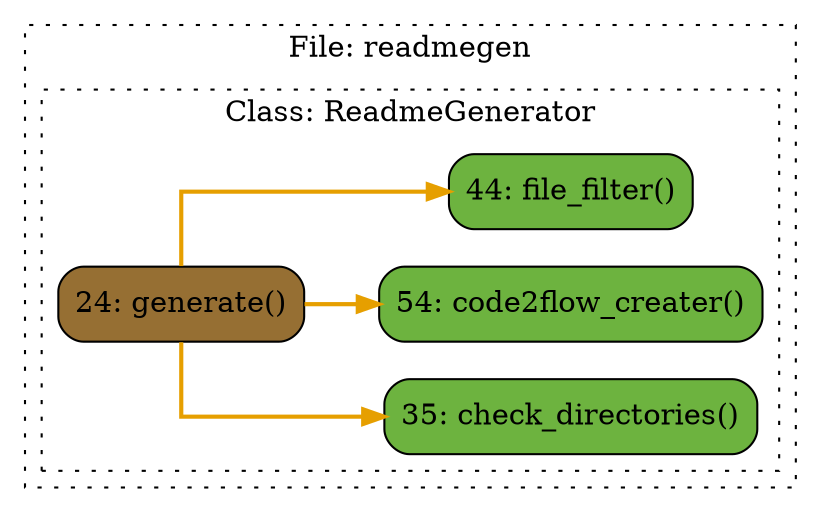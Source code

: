 digraph G {
concentrate=true;
splines="ortho";
rankdir="LR";
node_a5787b8a [label="35: check_directories()" name="readmegen::ReadmeGenerator.check_directories" shape="rect" style="rounded,filled" fillcolor="#6db33f" ];
node_4c1eb9d3 [label="54: code2flow_creater()" name="readmegen::ReadmeGenerator.code2flow_creater" shape="rect" style="rounded,filled" fillcolor="#6db33f" ];
node_c0b3cee3 [label="44: file_filter()" name="readmegen::ReadmeGenerator.file_filter" shape="rect" style="rounded,filled" fillcolor="#6db33f" ];
node_679efac1 [label="24: generate()" name="readmegen::ReadmeGenerator.generate" shape="rect" style="rounded,filled" fillcolor="#966F33" ];
node_679efac1 -> node_a5787b8a [color="#E69F00" penwidth="2"];
node_679efac1 -> node_4c1eb9d3 [color="#E69F00" penwidth="2"];
node_679efac1 -> node_c0b3cee3 [color="#E69F00" penwidth="2"];
subgraph cluster_ef2a06bc {
    label="File: readmegen";
    name="readmegen";
    style="filled";
    graph[style=dotted];
    subgraph cluster_68785a30 {
        node_679efac1 node_a5787b8a node_c0b3cee3 node_4c1eb9d3;
        label="Class: ReadmeGenerator";
        name="ReadmeGenerator";
        style="filled";
        graph[style=dotted];
    };
};
}
